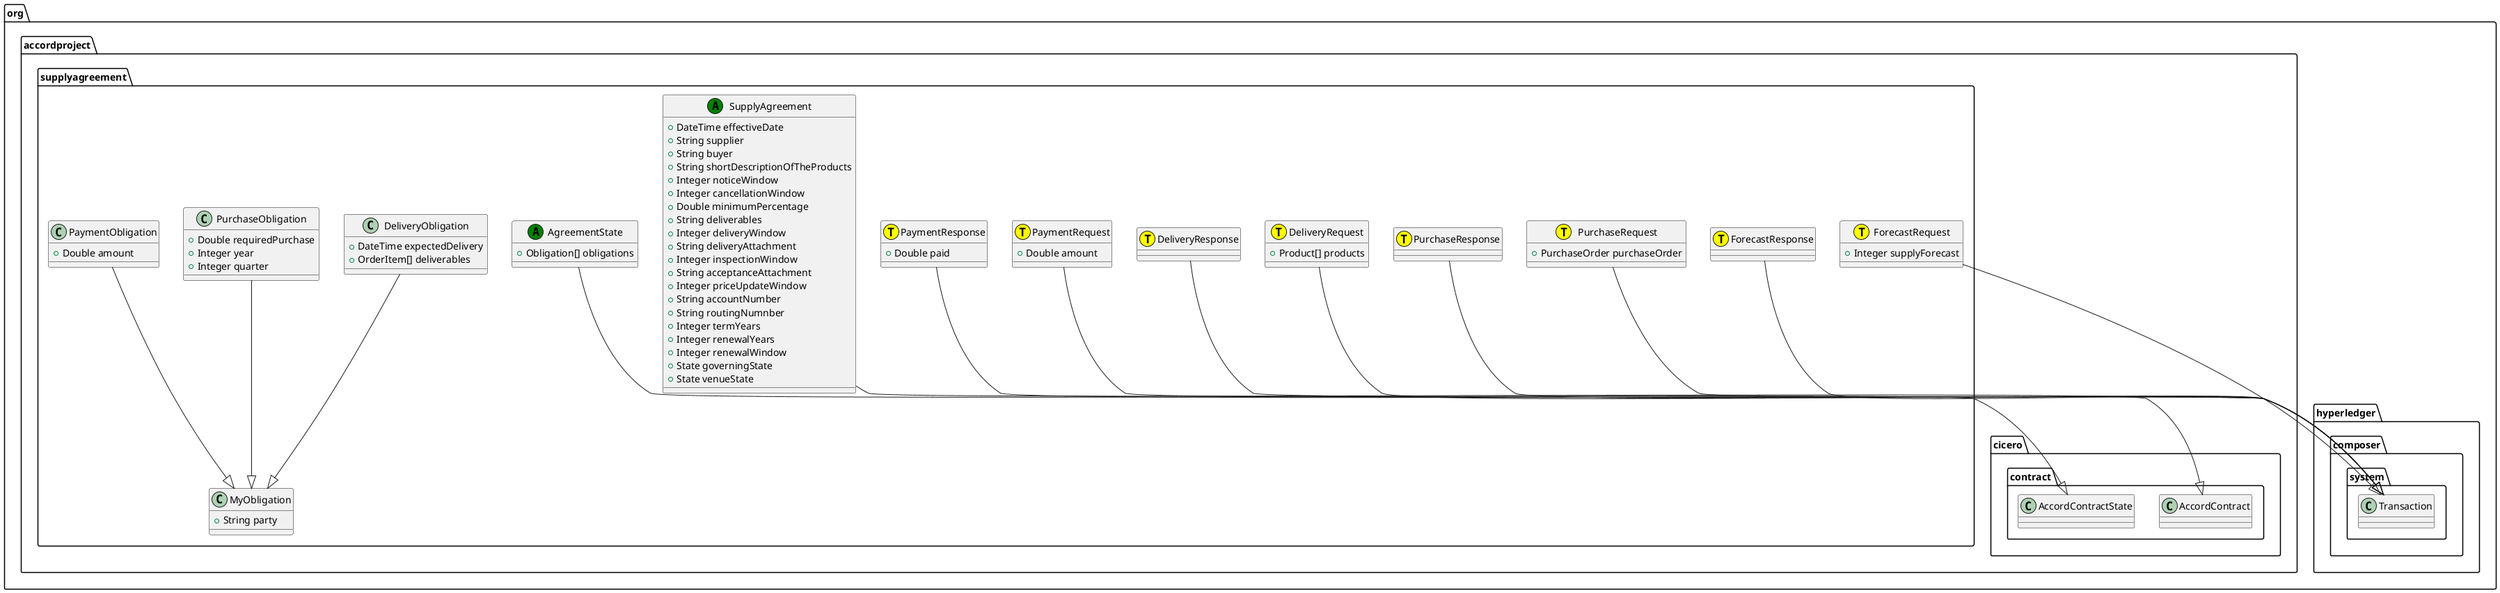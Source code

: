 @startuml
class org.accordproject.supplyagreement.SupplyAgreement << (A,green) >> {
   + DateTime effectiveDate
   + String supplier
   + String buyer
   + String shortDescriptionOfTheProducts
   + Integer noticeWindow
   + Integer cancellationWindow
   + Double minimumPercentage
   + String deliverables
   + Integer deliveryWindow
   + String deliveryAttachment
   + Integer inspectionWindow
   + String acceptanceAttachment
   + Integer priceUpdateWindow
   + String accountNumber
   + String routingNumnber
   + Integer termYears
   + Integer renewalYears
   + Integer renewalWindow
   + State governingState
   + State venueState
}
org.accordproject.supplyagreement.SupplyAgreement --|> org.accordproject.cicero.contract.AccordContract
class org.accordproject.supplyagreement.MyObligation {
   + String party
}
class org.accordproject.supplyagreement.DeliveryObligation {
   + DateTime expectedDelivery
   + OrderItem[] deliverables
}
org.accordproject.supplyagreement.DeliveryObligation --|> org.accordproject.supplyagreement.MyObligation
class org.accordproject.supplyagreement.PurchaseObligation {
   + Double requiredPurchase
   + Integer year
   + Integer quarter
}
org.accordproject.supplyagreement.PurchaseObligation --|> org.accordproject.supplyagreement.MyObligation
class org.accordproject.supplyagreement.PaymentObligation {
   + Double amount
}
org.accordproject.supplyagreement.PaymentObligation --|> org.accordproject.supplyagreement.MyObligation
class org.accordproject.supplyagreement.AgreementState << (A,green) >> {
   + Obligation[] obligations
}
org.accordproject.supplyagreement.AgreementState --|> org.accordproject.cicero.contract.AccordContractState
class org.accordproject.supplyagreement.ForecastRequest << (T,yellow) >> {
   + Integer supplyForecast
}
org.accordproject.supplyagreement.ForecastRequest --|> org.hyperledger.composer.system.Transaction
class org.accordproject.supplyagreement.ForecastResponse << (T,yellow) >> {
}
org.accordproject.supplyagreement.ForecastResponse --|> org.hyperledger.composer.system.Transaction
class org.accordproject.supplyagreement.PurchaseRequest << (T,yellow) >> {
   + PurchaseOrder purchaseOrder
}
org.accordproject.supplyagreement.PurchaseRequest --|> org.hyperledger.composer.system.Transaction
class org.accordproject.supplyagreement.PurchaseResponse << (T,yellow) >> {
}
org.accordproject.supplyagreement.PurchaseResponse --|> org.hyperledger.composer.system.Transaction
class org.accordproject.supplyagreement.DeliveryRequest << (T,yellow) >> {
   + Product[] products
}
org.accordproject.supplyagreement.DeliveryRequest --|> org.hyperledger.composer.system.Transaction
class org.accordproject.supplyagreement.DeliveryResponse << (T,yellow) >> {
}
org.accordproject.supplyagreement.DeliveryResponse --|> org.hyperledger.composer.system.Transaction
class org.accordproject.supplyagreement.PaymentRequest << (T,yellow) >> {
   + Double amount
}
org.accordproject.supplyagreement.PaymentRequest --|> org.hyperledger.composer.system.Transaction
class org.accordproject.supplyagreement.PaymentResponse << (T,yellow) >> {
   + Double paid
}
org.accordproject.supplyagreement.PaymentResponse --|> org.hyperledger.composer.system.Transaction
@enduml
